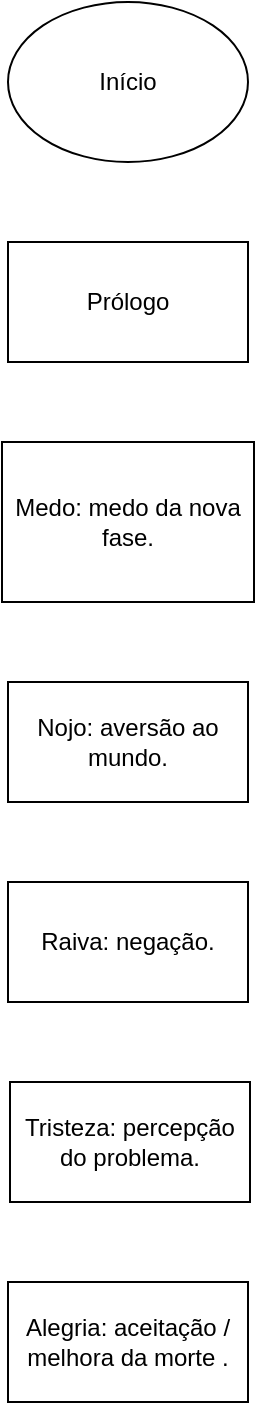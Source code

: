 <mxfile version="24.2.0" type="github">
  <diagram name="Page-1" id="_39pjZdVJDSr7a0l1p2f">
    <mxGraphModel dx="1120" dy="477" grid="1" gridSize="10" guides="1" tooltips="1" connect="1" arrows="1" fold="1" page="1" pageScale="1" pageWidth="827" pageHeight="1169" math="0" shadow="0">
      <root>
        <mxCell id="0" />
        <mxCell id="1" parent="0" />
        <mxCell id="Uo10Osh_4zbd9FP0rsNF-1" value="Início" style="ellipse;whiteSpace=wrap;html=1;" vertex="1" parent="1">
          <mxGeometry x="354" width="120" height="80" as="geometry" />
        </mxCell>
        <mxCell id="Uo10Osh_4zbd9FP0rsNF-2" value="Prólogo" style="rounded=0;whiteSpace=wrap;html=1;" vertex="1" parent="1">
          <mxGeometry x="354" y="120" width="120" height="60" as="geometry" />
        </mxCell>
        <mxCell id="Uo10Osh_4zbd9FP0rsNF-3" value="Medo: medo da nova fase." style="rounded=0;whiteSpace=wrap;html=1;" vertex="1" parent="1">
          <mxGeometry x="351" y="220" width="126" height="80" as="geometry" />
        </mxCell>
        <mxCell id="Uo10Osh_4zbd9FP0rsNF-4" value="Nojo: aversão ao mundo." style="rounded=0;whiteSpace=wrap;html=1;" vertex="1" parent="1">
          <mxGeometry x="354" y="340" width="120" height="60" as="geometry" />
        </mxCell>
        <mxCell id="Uo10Osh_4zbd9FP0rsNF-5" value="Raiva: negação." style="rounded=0;whiteSpace=wrap;html=1;" vertex="1" parent="1">
          <mxGeometry x="354" y="440" width="120" height="60" as="geometry" />
        </mxCell>
        <mxCell id="Uo10Osh_4zbd9FP0rsNF-6" value="Tristeza: percepção do problema." style="rounded=0;whiteSpace=wrap;html=1;" vertex="1" parent="1">
          <mxGeometry x="355" y="540" width="120" height="60" as="geometry" />
        </mxCell>
        <mxCell id="Uo10Osh_4zbd9FP0rsNF-7" value="Alegria: aceitação / melhora da morte ." style="rounded=0;whiteSpace=wrap;html=1;" vertex="1" parent="1">
          <mxGeometry x="354" y="640" width="120" height="60" as="geometry" />
        </mxCell>
      </root>
    </mxGraphModel>
  </diagram>
</mxfile>
